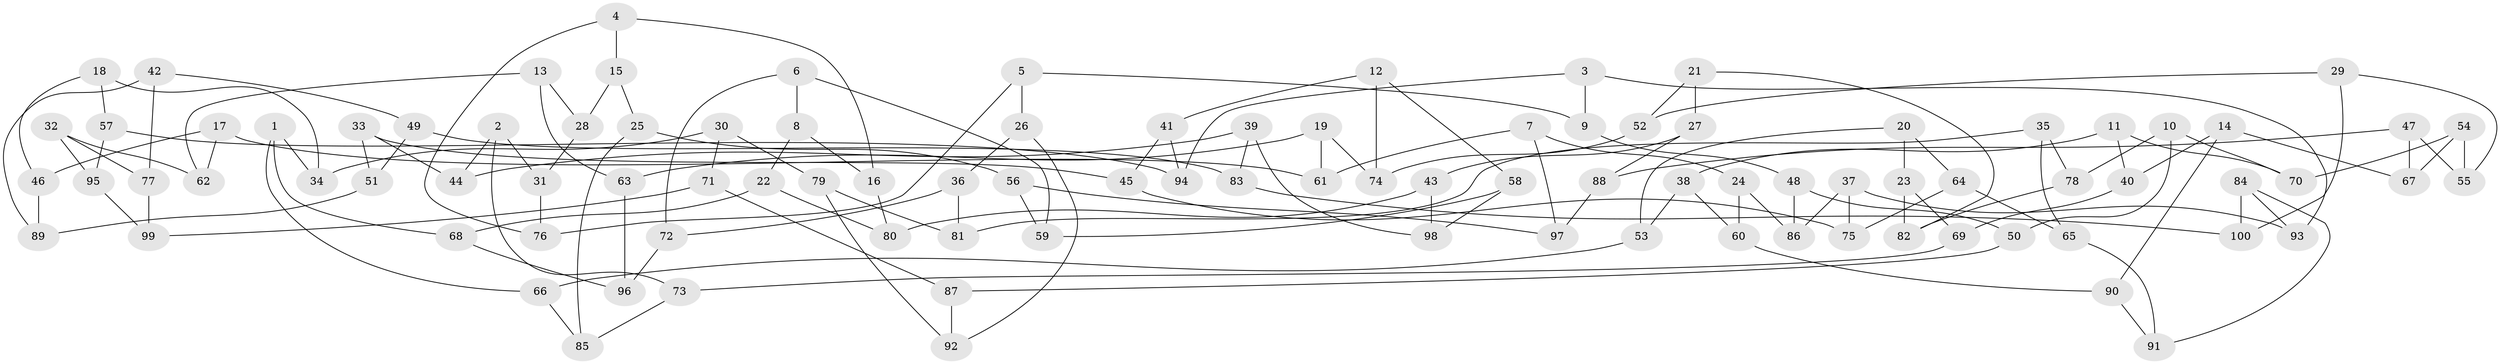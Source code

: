 // Generated by graph-tools (version 1.1) at 2025/39/02/21/25 10:39:00]
// undirected, 100 vertices, 150 edges
graph export_dot {
graph [start="1"]
  node [color=gray90,style=filled];
  1;
  2;
  3;
  4;
  5;
  6;
  7;
  8;
  9;
  10;
  11;
  12;
  13;
  14;
  15;
  16;
  17;
  18;
  19;
  20;
  21;
  22;
  23;
  24;
  25;
  26;
  27;
  28;
  29;
  30;
  31;
  32;
  33;
  34;
  35;
  36;
  37;
  38;
  39;
  40;
  41;
  42;
  43;
  44;
  45;
  46;
  47;
  48;
  49;
  50;
  51;
  52;
  53;
  54;
  55;
  56;
  57;
  58;
  59;
  60;
  61;
  62;
  63;
  64;
  65;
  66;
  67;
  68;
  69;
  70;
  71;
  72;
  73;
  74;
  75;
  76;
  77;
  78;
  79;
  80;
  81;
  82;
  83;
  84;
  85;
  86;
  87;
  88;
  89;
  90;
  91;
  92;
  93;
  94;
  95;
  96;
  97;
  98;
  99;
  100;
  1 -- 66;
  1 -- 68;
  1 -- 34;
  2 -- 31;
  2 -- 44;
  2 -- 73;
  3 -- 93;
  3 -- 94;
  3 -- 9;
  4 -- 15;
  4 -- 16;
  4 -- 76;
  5 -- 76;
  5 -- 26;
  5 -- 9;
  6 -- 72;
  6 -- 59;
  6 -- 8;
  7 -- 97;
  7 -- 61;
  7 -- 24;
  8 -- 16;
  8 -- 22;
  9 -- 48;
  10 -- 78;
  10 -- 50;
  10 -- 70;
  11 -- 40;
  11 -- 38;
  11 -- 70;
  12 -- 74;
  12 -- 41;
  12 -- 58;
  13 -- 28;
  13 -- 62;
  13 -- 63;
  14 -- 40;
  14 -- 90;
  14 -- 67;
  15 -- 25;
  15 -- 28;
  16 -- 80;
  17 -- 46;
  17 -- 62;
  17 -- 61;
  18 -- 34;
  18 -- 46;
  18 -- 57;
  19 -- 74;
  19 -- 61;
  19 -- 63;
  20 -- 53;
  20 -- 64;
  20 -- 23;
  21 -- 52;
  21 -- 82;
  21 -- 27;
  22 -- 68;
  22 -- 80;
  23 -- 69;
  23 -- 82;
  24 -- 86;
  24 -- 60;
  25 -- 85;
  25 -- 56;
  26 -- 36;
  26 -- 92;
  27 -- 43;
  27 -- 88;
  28 -- 31;
  29 -- 52;
  29 -- 100;
  29 -- 55;
  30 -- 34;
  30 -- 79;
  30 -- 71;
  31 -- 76;
  32 -- 62;
  32 -- 77;
  32 -- 95;
  33 -- 45;
  33 -- 44;
  33 -- 51;
  35 -- 81;
  35 -- 65;
  35 -- 78;
  36 -- 72;
  36 -- 81;
  37 -- 93;
  37 -- 86;
  37 -- 75;
  38 -- 60;
  38 -- 53;
  39 -- 44;
  39 -- 83;
  39 -- 98;
  40 -- 69;
  41 -- 94;
  41 -- 45;
  42 -- 49;
  42 -- 77;
  42 -- 89;
  43 -- 98;
  43 -- 80;
  45 -- 75;
  46 -- 89;
  47 -- 88;
  47 -- 55;
  47 -- 67;
  48 -- 50;
  48 -- 86;
  49 -- 51;
  49 -- 83;
  50 -- 87;
  51 -- 89;
  52 -- 74;
  53 -- 66;
  54 -- 70;
  54 -- 55;
  54 -- 67;
  56 -- 59;
  56 -- 97;
  57 -- 94;
  57 -- 95;
  58 -- 98;
  58 -- 59;
  60 -- 90;
  63 -- 96;
  64 -- 75;
  64 -- 65;
  65 -- 91;
  66 -- 85;
  68 -- 96;
  69 -- 73;
  71 -- 99;
  71 -- 87;
  72 -- 96;
  73 -- 85;
  77 -- 99;
  78 -- 82;
  79 -- 81;
  79 -- 92;
  83 -- 100;
  84 -- 100;
  84 -- 91;
  84 -- 93;
  87 -- 92;
  88 -- 97;
  90 -- 91;
  95 -- 99;
}
